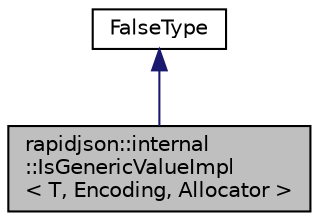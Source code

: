 digraph "rapidjson::internal::IsGenericValueImpl&lt; T, Encoding, Allocator &gt;"
{
 // INTERACTIVE_SVG=YES
 // LATEX_PDF_SIZE
  edge [fontname="Helvetica",fontsize="10",labelfontname="Helvetica",labelfontsize="10"];
  node [fontname="Helvetica",fontsize="10",shape=record];
  Node2 [label="rapidjson::internal\l::IsGenericValueImpl\l\< T, Encoding, Allocator \>",height=0.2,width=0.4,color="black", fillcolor="grey75", style="filled", fontcolor="black",tooltip=" "];
  Node3 -> Node2 [dir="back",color="midnightblue",fontsize="10",style="solid",fontname="Helvetica"];
  Node3 [label="FalseType",height=0.2,width=0.4,color="black", fillcolor="white", style="filled",URL="$class_false_type.html",tooltip=" "];
}
